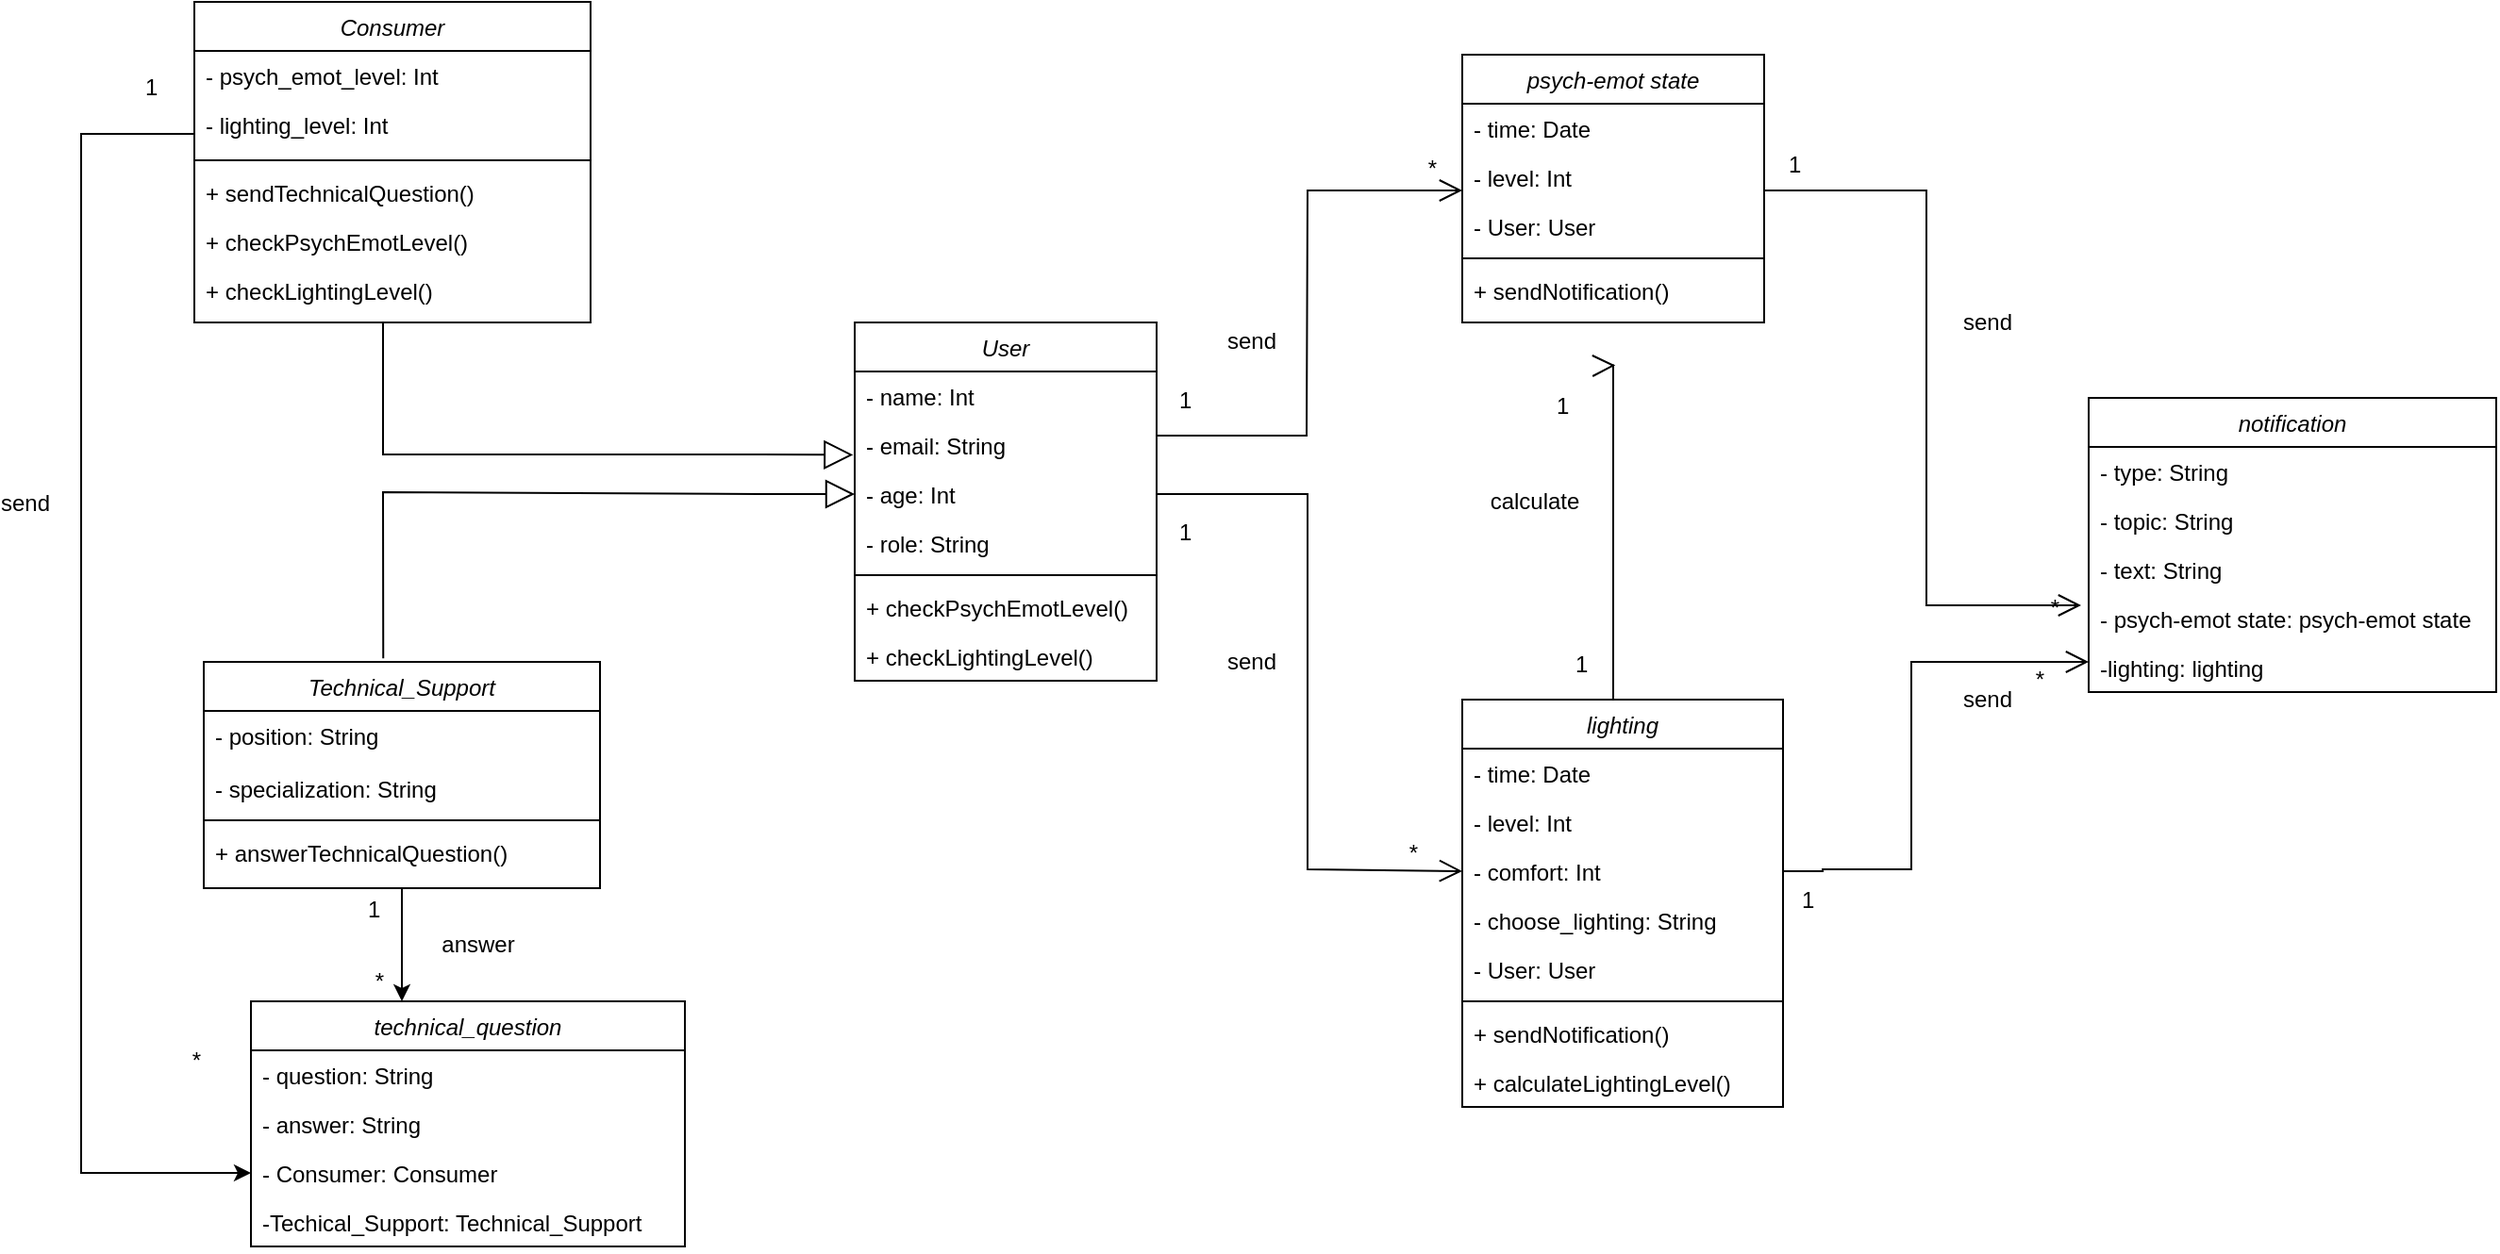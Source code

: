 <mxfile version="22.1.4" type="device" pages="2">
  <diagram id="0uNSTiFyO5Xx_1StXq3_" name="umlprogrammclasses">
    <mxGraphModel dx="1423" dy="599" grid="1" gridSize="10" guides="1" tooltips="1" connect="1" arrows="1" fold="1" page="1" pageScale="1" pageWidth="827" pageHeight="1169" math="0" shadow="0">
      <root>
        <mxCell id="0" />
        <mxCell id="1" parent="0" />
        <mxCell id="LyiPn6veYWKkoinjSZd2-1" value="User" style="swimlane;fontStyle=2;align=center;verticalAlign=top;childLayout=stackLayout;horizontal=1;startSize=26;horizontalStack=0;resizeParent=1;resizeLast=0;collapsible=1;marginBottom=0;rounded=0;shadow=0;strokeWidth=1;" parent="1" vertex="1">
          <mxGeometry x="490" y="270" width="160" height="190" as="geometry">
            <mxRectangle x="230" y="140" width="160" height="26" as="alternateBounds" />
          </mxGeometry>
        </mxCell>
        <mxCell id="LyiPn6veYWKkoinjSZd2-2" value="- name: Int" style="text;align=left;verticalAlign=top;spacingLeft=4;spacingRight=4;overflow=hidden;rotatable=0;points=[[0,0.5],[1,0.5]];portConstraint=eastwest;" parent="LyiPn6veYWKkoinjSZd2-1" vertex="1">
          <mxGeometry y="26" width="160" height="26" as="geometry" />
        </mxCell>
        <mxCell id="LyiPn6veYWKkoinjSZd2-3" value="- email: String" style="text;align=left;verticalAlign=top;spacingLeft=4;spacingRight=4;overflow=hidden;rotatable=0;points=[[0,0.5],[1,0.5]];portConstraint=eastwest;rounded=0;shadow=0;html=0;" parent="LyiPn6veYWKkoinjSZd2-1" vertex="1">
          <mxGeometry y="52" width="160" height="26" as="geometry" />
        </mxCell>
        <mxCell id="LyiPn6veYWKkoinjSZd2-4" value="- age: Int" style="text;align=left;verticalAlign=top;spacingLeft=4;spacingRight=4;overflow=hidden;rotatable=0;points=[[0,0.5],[1,0.5]];portConstraint=eastwest;rounded=0;shadow=0;html=0;" parent="LyiPn6veYWKkoinjSZd2-1" vertex="1">
          <mxGeometry y="78" width="160" height="26" as="geometry" />
        </mxCell>
        <mxCell id="LyiPn6veYWKkoinjSZd2-5" value="- role: String" style="text;align=left;verticalAlign=top;spacingLeft=4;spacingRight=4;overflow=hidden;rotatable=0;points=[[0,0.5],[1,0.5]];portConstraint=eastwest;rounded=0;shadow=0;html=0;" parent="LyiPn6veYWKkoinjSZd2-1" vertex="1">
          <mxGeometry y="104" width="160" height="26" as="geometry" />
        </mxCell>
        <mxCell id="LyiPn6veYWKkoinjSZd2-6" value="" style="line;html=1;strokeWidth=1;align=left;verticalAlign=middle;spacingTop=-1;spacingLeft=3;spacingRight=3;rotatable=0;labelPosition=right;points=[];portConstraint=eastwest;" parent="LyiPn6veYWKkoinjSZd2-1" vertex="1">
          <mxGeometry y="130" width="160" height="8" as="geometry" />
        </mxCell>
        <mxCell id="LyiPn6veYWKkoinjSZd2-7" value="+ checkPsychEmotLevel()" style="text;align=left;verticalAlign=top;spacingLeft=4;spacingRight=4;overflow=hidden;rotatable=0;points=[[0,0.5],[1,0.5]];portConstraint=eastwest;" parent="LyiPn6veYWKkoinjSZd2-1" vertex="1">
          <mxGeometry y="138" width="160" height="26" as="geometry" />
        </mxCell>
        <mxCell id="LyiPn6veYWKkoinjSZd2-8" value="+ checkLightingLevel()" style="text;align=left;verticalAlign=top;spacingLeft=4;spacingRight=4;overflow=hidden;rotatable=0;points=[[0,0.5],[1,0.5]];portConstraint=eastwest;" parent="LyiPn6veYWKkoinjSZd2-1" vertex="1">
          <mxGeometry y="164" width="160" height="26" as="geometry" />
        </mxCell>
        <mxCell id="LyiPn6veYWKkoinjSZd2-9" style="edgeStyle=orthogonalEdgeStyle;rounded=0;orthogonalLoop=1;jettySize=auto;html=1;exitX=0.458;exitY=0.003;exitDx=0;exitDy=0;entryX=0.507;entryY=1.03;entryDx=0;entryDy=0;endSize=10;endArrow=open;endFill=0;entryPerimeter=0;exitPerimeter=0;" parent="1" source="LyiPn6veYWKkoinjSZd2-10" edge="1">
          <mxGeometry relative="1" as="geometry">
            <Array as="points">
              <mxPoint x="892" y="471" />
              <mxPoint x="892" y="293" />
            </Array>
            <mxPoint x="893.12" y="292.78" as="targetPoint" />
          </mxGeometry>
        </mxCell>
        <mxCell id="LyiPn6veYWKkoinjSZd2-10" value="lighting" style="swimlane;fontStyle=2;align=center;verticalAlign=top;childLayout=stackLayout;horizontal=1;startSize=26;horizontalStack=0;resizeParent=1;resizeLast=0;collapsible=1;marginBottom=0;rounded=0;shadow=0;strokeWidth=1;" parent="1" vertex="1">
          <mxGeometry x="812" y="470" width="170" height="216" as="geometry">
            <mxRectangle x="550" y="140" width="160" height="26" as="alternateBounds" />
          </mxGeometry>
        </mxCell>
        <mxCell id="LyiPn6veYWKkoinjSZd2-11" value="- time: Date" style="text;align=left;verticalAlign=top;spacingLeft=4;spacingRight=4;overflow=hidden;rotatable=0;points=[[0,0.5],[1,0.5]];portConstraint=eastwest;" parent="LyiPn6veYWKkoinjSZd2-10" vertex="1">
          <mxGeometry y="26" width="170" height="26" as="geometry" />
        </mxCell>
        <mxCell id="LyiPn6veYWKkoinjSZd2-12" value="- level: Int" style="text;align=left;verticalAlign=top;spacingLeft=4;spacingRight=4;overflow=hidden;rotatable=0;points=[[0,0.5],[1,0.5]];portConstraint=eastwest;rounded=0;shadow=0;html=0;" parent="LyiPn6veYWKkoinjSZd2-10" vertex="1">
          <mxGeometry y="52" width="170" height="26" as="geometry" />
        </mxCell>
        <mxCell id="LyiPn6veYWKkoinjSZd2-13" value="- comfort: Int" style="text;align=left;verticalAlign=top;spacingLeft=4;spacingRight=4;overflow=hidden;rotatable=0;points=[[0,0.5],[1,0.5]];portConstraint=eastwest;rounded=0;shadow=0;html=0;" parent="LyiPn6veYWKkoinjSZd2-10" vertex="1">
          <mxGeometry y="78" width="170" height="26" as="geometry" />
        </mxCell>
        <mxCell id="LyiPn6veYWKkoinjSZd2-14" value="- choose_lighting: String" style="text;align=left;verticalAlign=top;spacingLeft=4;spacingRight=4;overflow=hidden;rotatable=0;points=[[0,0.5],[1,0.5]];portConstraint=eastwest;rounded=0;shadow=0;html=0;" parent="LyiPn6veYWKkoinjSZd2-10" vertex="1">
          <mxGeometry y="104" width="170" height="26" as="geometry" />
        </mxCell>
        <mxCell id="sDTNQ6NQUS_r1RzV8iLV-4" value="- User: User" style="text;align=left;verticalAlign=top;spacingLeft=4;spacingRight=4;overflow=hidden;rotatable=0;points=[[0,0.5],[1,0.5]];portConstraint=eastwest;rounded=0;shadow=0;html=0;" parent="LyiPn6veYWKkoinjSZd2-10" vertex="1">
          <mxGeometry y="130" width="170" height="26" as="geometry" />
        </mxCell>
        <mxCell id="LyiPn6veYWKkoinjSZd2-16" value="" style="line;html=1;strokeWidth=1;align=left;verticalAlign=middle;spacingTop=-1;spacingLeft=3;spacingRight=3;rotatable=0;labelPosition=right;points=[];portConstraint=eastwest;" parent="LyiPn6veYWKkoinjSZd2-10" vertex="1">
          <mxGeometry y="156" width="170" height="8" as="geometry" />
        </mxCell>
        <mxCell id="LyiPn6veYWKkoinjSZd2-17" value="+ sendNotification()" style="text;align=left;verticalAlign=top;spacingLeft=4;spacingRight=4;overflow=hidden;rotatable=0;points=[[0,0.5],[1,0.5]];portConstraint=eastwest;" parent="LyiPn6veYWKkoinjSZd2-10" vertex="1">
          <mxGeometry y="164" width="170" height="26" as="geometry" />
        </mxCell>
        <mxCell id="LyiPn6veYWKkoinjSZd2-18" value="+ calculateLightingLevel()" style="text;align=left;verticalAlign=top;spacingLeft=4;spacingRight=4;overflow=hidden;rotatable=0;points=[[0,0.5],[1,0.5]];portConstraint=eastwest;" parent="LyiPn6veYWKkoinjSZd2-10" vertex="1">
          <mxGeometry y="190" width="170" height="26" as="geometry" />
        </mxCell>
        <mxCell id="LyiPn6veYWKkoinjSZd2-19" value="Consumer" style="swimlane;fontStyle=2;align=center;verticalAlign=top;childLayout=stackLayout;horizontal=1;startSize=26;horizontalStack=0;resizeParent=1;resizeLast=0;collapsible=1;marginBottom=0;rounded=0;shadow=0;strokeWidth=1;" parent="1" vertex="1">
          <mxGeometry x="140" y="100" width="210" height="170" as="geometry">
            <mxRectangle x="230" y="140" width="160" height="26" as="alternateBounds" />
          </mxGeometry>
        </mxCell>
        <mxCell id="LyiPn6veYWKkoinjSZd2-20" value="- psych_emot_level: Int" style="text;align=left;verticalAlign=top;spacingLeft=4;spacingRight=4;overflow=hidden;rotatable=0;points=[[0,0.5],[1,0.5]];portConstraint=eastwest;" parent="LyiPn6veYWKkoinjSZd2-19" vertex="1">
          <mxGeometry y="26" width="210" height="26" as="geometry" />
        </mxCell>
        <mxCell id="LyiPn6veYWKkoinjSZd2-21" value="- lighting_level: Int" style="text;align=left;verticalAlign=top;spacingLeft=4;spacingRight=4;overflow=hidden;rotatable=0;points=[[0,0.5],[1,0.5]];portConstraint=eastwest;rounded=0;shadow=0;html=0;" parent="LyiPn6veYWKkoinjSZd2-19" vertex="1">
          <mxGeometry y="52" width="210" height="28" as="geometry" />
        </mxCell>
        <mxCell id="LyiPn6veYWKkoinjSZd2-22" value="" style="line;html=1;strokeWidth=1;align=left;verticalAlign=middle;spacingTop=-1;spacingLeft=3;spacingRight=3;rotatable=0;labelPosition=right;points=[];portConstraint=eastwest;" parent="LyiPn6veYWKkoinjSZd2-19" vertex="1">
          <mxGeometry y="80" width="210" height="8" as="geometry" />
        </mxCell>
        <mxCell id="LyiPn6veYWKkoinjSZd2-23" value="+ sendTechnicalQuestion()" style="text;align=left;verticalAlign=top;spacingLeft=4;spacingRight=4;overflow=hidden;rotatable=0;points=[[0,0.5],[1,0.5]];portConstraint=eastwest;" parent="LyiPn6veYWKkoinjSZd2-19" vertex="1">
          <mxGeometry y="88" width="210" height="26" as="geometry" />
        </mxCell>
        <mxCell id="LyiPn6veYWKkoinjSZd2-24" value="+ checkPsychEmotLevel()" style="text;align=left;verticalAlign=top;spacingLeft=4;spacingRight=4;overflow=hidden;rotatable=0;points=[[0,0.5],[1,0.5]];portConstraint=eastwest;" parent="LyiPn6veYWKkoinjSZd2-19" vertex="1">
          <mxGeometry y="114" width="210" height="26" as="geometry" />
        </mxCell>
        <mxCell id="LyiPn6veYWKkoinjSZd2-25" value="+ checkLightingLevel()" style="text;align=left;verticalAlign=top;spacingLeft=4;spacingRight=4;overflow=hidden;rotatable=0;points=[[0,0.5],[1,0.5]];portConstraint=eastwest;" parent="LyiPn6veYWKkoinjSZd2-19" vertex="1">
          <mxGeometry y="140" width="210" height="26" as="geometry" />
        </mxCell>
        <mxCell id="LyiPn6veYWKkoinjSZd2-26" value="" style="endArrow=block;html=1;rounded=0;endFill=0;endSize=13;entryX=-0.005;entryY=0.701;entryDx=0;entryDy=0;entryPerimeter=0;" parent="1" target="LyiPn6veYWKkoinjSZd2-3" edge="1">
          <mxGeometry width="50" height="50" relative="1" as="geometry">
            <mxPoint x="240" y="270" as="sourcePoint" />
            <mxPoint x="560" y="275" as="targetPoint" />
            <Array as="points">
              <mxPoint x="240" y="340" />
              <mxPoint x="340" y="340" />
              <mxPoint x="440" y="340" />
            </Array>
          </mxGeometry>
        </mxCell>
        <mxCell id="LyiPn6veYWKkoinjSZd2-27" value="Technical_Support" style="swimlane;fontStyle=2;align=center;verticalAlign=top;childLayout=stackLayout;horizontal=1;startSize=26;horizontalStack=0;resizeParent=1;resizeLast=0;collapsible=1;marginBottom=0;rounded=0;shadow=0;strokeWidth=1;" parent="1" vertex="1">
          <mxGeometry x="145" y="450" width="210" height="120" as="geometry">
            <mxRectangle x="230" y="140" width="160" height="26" as="alternateBounds" />
          </mxGeometry>
        </mxCell>
        <mxCell id="LyiPn6veYWKkoinjSZd2-29" value="- position: String" style="text;align=left;verticalAlign=top;spacingLeft=4;spacingRight=4;overflow=hidden;rotatable=0;points=[[0,0.5],[1,0.5]];portConstraint=eastwest;rounded=0;shadow=0;html=0;" parent="LyiPn6veYWKkoinjSZd2-27" vertex="1">
          <mxGeometry y="26" width="210" height="28" as="geometry" />
        </mxCell>
        <mxCell id="LyiPn6veYWKkoinjSZd2-28" value="- specialization: String" style="text;align=left;verticalAlign=top;spacingLeft=4;spacingRight=4;overflow=hidden;rotatable=0;points=[[0,0.5],[1,0.5]];portConstraint=eastwest;" parent="LyiPn6veYWKkoinjSZd2-27" vertex="1">
          <mxGeometry y="54" width="210" height="26" as="geometry" />
        </mxCell>
        <mxCell id="LyiPn6veYWKkoinjSZd2-30" value="" style="line;html=1;strokeWidth=1;align=left;verticalAlign=middle;spacingTop=-1;spacingLeft=3;spacingRight=3;rotatable=0;labelPosition=right;points=[];portConstraint=eastwest;" parent="LyiPn6veYWKkoinjSZd2-27" vertex="1">
          <mxGeometry y="80" width="210" height="8" as="geometry" />
        </mxCell>
        <mxCell id="LyiPn6veYWKkoinjSZd2-31" value="+ answerTechnicalQuestion()" style="text;align=left;verticalAlign=top;spacingLeft=4;spacingRight=4;overflow=hidden;rotatable=0;points=[[0,0.5],[1,0.5]];portConstraint=eastwest;" parent="LyiPn6veYWKkoinjSZd2-27" vertex="1">
          <mxGeometry y="88" width="210" height="26" as="geometry" />
        </mxCell>
        <mxCell id="LyiPn6veYWKkoinjSZd2-32" value="technical_question" style="swimlane;fontStyle=2;align=center;verticalAlign=top;childLayout=stackLayout;horizontal=1;startSize=26;horizontalStack=0;resizeParent=1;resizeLast=0;collapsible=1;marginBottom=0;rounded=0;shadow=0;strokeWidth=1;" parent="1" vertex="1">
          <mxGeometry x="170" y="630" width="230" height="130" as="geometry">
            <mxRectangle x="550" y="140" width="160" height="26" as="alternateBounds" />
          </mxGeometry>
        </mxCell>
        <mxCell id="LyiPn6veYWKkoinjSZd2-33" value="- question: String" style="text;align=left;verticalAlign=top;spacingLeft=4;spacingRight=4;overflow=hidden;rotatable=0;points=[[0,0.5],[1,0.5]];portConstraint=eastwest;" parent="LyiPn6veYWKkoinjSZd2-32" vertex="1">
          <mxGeometry y="26" width="230" height="26" as="geometry" />
        </mxCell>
        <mxCell id="LyiPn6veYWKkoinjSZd2-34" value="- answer: String" style="text;align=left;verticalAlign=top;spacingLeft=4;spacingRight=4;overflow=hidden;rotatable=0;points=[[0,0.5],[1,0.5]];portConstraint=eastwest;rounded=0;shadow=0;html=0;" parent="LyiPn6veYWKkoinjSZd2-32" vertex="1">
          <mxGeometry y="52" width="230" height="26" as="geometry" />
        </mxCell>
        <mxCell id="sDTNQ6NQUS_r1RzV8iLV-9" value="- Consumer: Consumer" style="text;align=left;verticalAlign=top;spacingLeft=4;spacingRight=4;overflow=hidden;rotatable=0;points=[[0,0.5],[1,0.5]];portConstraint=eastwest;rounded=0;shadow=0;html=0;" parent="LyiPn6veYWKkoinjSZd2-32" vertex="1">
          <mxGeometry y="78" width="230" height="26" as="geometry" />
        </mxCell>
        <mxCell id="sDTNQ6NQUS_r1RzV8iLV-10" value="-Techical_Support: Technical_Support" style="text;align=left;verticalAlign=top;spacingLeft=4;spacingRight=4;overflow=hidden;rotatable=0;points=[[0,0.5],[1,0.5]];portConstraint=eastwest;rounded=0;shadow=0;html=0;" parent="LyiPn6veYWKkoinjSZd2-32" vertex="1">
          <mxGeometry y="104" width="230" height="26" as="geometry" />
        </mxCell>
        <mxCell id="LyiPn6veYWKkoinjSZd2-36" style="edgeStyle=orthogonalEdgeStyle;rounded=0;orthogonalLoop=1;jettySize=auto;html=1;exitX=0;exitY=0.5;exitDx=0;exitDy=0;entryX=0;entryY=0.5;entryDx=0;entryDy=0;" parent="1" source="LyiPn6veYWKkoinjSZd2-21" target="sDTNQ6NQUS_r1RzV8iLV-9" edge="1">
          <mxGeometry relative="1" as="geometry">
            <mxPoint x="750" y="770" as="targetPoint" />
            <Array as="points">
              <mxPoint x="140" y="170" />
              <mxPoint x="80" y="170" />
              <mxPoint x="80" y="721" />
            </Array>
          </mxGeometry>
        </mxCell>
        <mxCell id="LyiPn6veYWKkoinjSZd2-37" style="edgeStyle=orthogonalEdgeStyle;rounded=0;orthogonalLoop=1;jettySize=auto;html=1;exitX=0.5;exitY=1;exitDx=0;exitDy=0;" parent="1" source="LyiPn6veYWKkoinjSZd2-27" edge="1">
          <mxGeometry relative="1" as="geometry">
            <Array as="points">
              <mxPoint x="250" y="620" />
              <mxPoint x="250" y="620" />
            </Array>
            <mxPoint x="250" y="630" as="targetPoint" />
          </mxGeometry>
        </mxCell>
        <mxCell id="LyiPn6veYWKkoinjSZd2-38" value="answer" style="text;html=1;resizable=0;points=[];;align=center;verticalAlign=middle;labelBackgroundColor=none;rounded=0;shadow=0;strokeWidth=1;fontSize=12;" parent="1" vertex="1" connectable="0">
          <mxGeometry x="290" y="600" as="geometry" />
        </mxCell>
        <mxCell id="LyiPn6veYWKkoinjSZd2-39" value="send" style="text;html=1;resizable=0;points=[];;align=center;verticalAlign=middle;labelBackgroundColor=none;rounded=0;shadow=0;strokeWidth=1;fontSize=12;" parent="1" vertex="1" connectable="0">
          <mxGeometry x="50" y="366" as="geometry" />
        </mxCell>
        <mxCell id="LyiPn6veYWKkoinjSZd2-40" value="1" style="resizable=0;align=left;verticalAlign=bottom;labelBackgroundColor=none;fontSize=12;" parent="1" connectable="0" vertex="1">
          <mxGeometry x="80" y="185" as="geometry">
            <mxPoint x="32" y="-31" as="offset" />
          </mxGeometry>
        </mxCell>
        <mxCell id="LyiPn6veYWKkoinjSZd2-41" value="" style="resizable=0;align=right;verticalAlign=bottom;labelBackgroundColor=none;fontSize=12;" parent="1" connectable="0" vertex="1">
          <mxGeometry x="829" y="540" as="geometry">
            <mxPoint x="21" y="353" as="offset" />
          </mxGeometry>
        </mxCell>
        <mxCell id="LyiPn6veYWKkoinjSZd2-43" value="1" style="resizable=0;align=left;verticalAlign=bottom;labelBackgroundColor=none;fontSize=12;" parent="1" connectable="0" vertex="1">
          <mxGeometry x="230" y="590" as="geometry" />
        </mxCell>
        <mxCell id="LyiPn6veYWKkoinjSZd2-44" value="" style="endArrow=block;html=1;rounded=0;endFill=0;endSize=13;entryX=0;entryY=0.5;entryDx=0;entryDy=0;exitX=0.453;exitY=-0.016;exitDx=0;exitDy=0;exitPerimeter=0;" parent="1" source="LyiPn6veYWKkoinjSZd2-27" target="LyiPn6veYWKkoinjSZd2-4" edge="1">
          <mxGeometry width="50" height="50" relative="1" as="geometry">
            <mxPoint x="355" y="520" as="sourcePoint" />
            <mxPoint x="465" y="360" as="targetPoint" />
            <Array as="points">
              <mxPoint x="240" y="360" />
              <mxPoint x="440" y="361" />
            </Array>
          </mxGeometry>
        </mxCell>
        <mxCell id="LyiPn6veYWKkoinjSZd2-52" value="" style="endArrow=open;html=1;rounded=0;exitX=1;exitY=0.5;exitDx=0;exitDy=0;entryX=0;entryY=0.5;entryDx=0;entryDy=0;endFill=0;endSize=10;" parent="1" source="LyiPn6veYWKkoinjSZd2-4" target="LyiPn6veYWKkoinjSZd2-13" edge="1">
          <mxGeometry width="50" height="50" relative="1" as="geometry">
            <mxPoint x="660" y="420" as="sourcePoint" />
            <mxPoint x="730" y="520" as="targetPoint" />
            <Array as="points">
              <mxPoint x="730" y="361" />
              <mxPoint x="730" y="560" />
            </Array>
          </mxGeometry>
        </mxCell>
        <mxCell id="LyiPn6veYWKkoinjSZd2-53" value="send" style="text;html=1;resizable=0;points=[];;align=center;verticalAlign=middle;labelBackgroundColor=none;rounded=0;shadow=0;strokeWidth=1;fontSize=12;" parent="1" vertex="1" connectable="0">
          <mxGeometry x="700" y="450" as="geometry" />
        </mxCell>
        <mxCell id="LyiPn6veYWKkoinjSZd2-54" value="1" style="resizable=0;align=left;verticalAlign=bottom;labelBackgroundColor=none;fontSize=12;" parent="1" connectable="0" vertex="1">
          <mxGeometry x="660" y="390" as="geometry" />
        </mxCell>
        <mxCell id="LyiPn6veYWKkoinjSZd2-55" value="*" style="resizable=0;align=right;verticalAlign=bottom;labelBackgroundColor=none;fontSize=12;" parent="1" connectable="0" vertex="1">
          <mxGeometry x="260" y="690" as="geometry">
            <mxPoint x="-18" y="-62" as="offset" />
          </mxGeometry>
        </mxCell>
        <mxCell id="LyiPn6veYWKkoinjSZd2-58" value="*" style="resizable=0;align=right;verticalAlign=bottom;labelBackgroundColor=none;fontSize=12;" parent="1" connectable="0" vertex="1">
          <mxGeometry x="145" y="670" as="geometry" />
        </mxCell>
        <mxCell id="LyiPn6veYWKkoinjSZd2-59" value="*" style="resizable=0;align=right;verticalAlign=bottom;labelBackgroundColor=none;fontSize=12;" parent="1" connectable="0" vertex="1">
          <mxGeometry x="790" y="560" as="geometry" />
        </mxCell>
        <mxCell id="LyiPn6veYWKkoinjSZd2-62" value="psych-emot state" style="swimlane;fontStyle=2;align=center;verticalAlign=top;childLayout=stackLayout;horizontal=1;startSize=26;horizontalStack=0;resizeParent=1;resizeLast=0;collapsible=1;marginBottom=0;rounded=0;shadow=0;strokeWidth=1;" parent="1" vertex="1">
          <mxGeometry x="812" y="128" width="160" height="142" as="geometry">
            <mxRectangle x="550" y="140" width="160" height="26" as="alternateBounds" />
          </mxGeometry>
        </mxCell>
        <mxCell id="LyiPn6veYWKkoinjSZd2-63" value="- time: Date" style="text;align=left;verticalAlign=top;spacingLeft=4;spacingRight=4;overflow=hidden;rotatable=0;points=[[0,0.5],[1,0.5]];portConstraint=eastwest;" parent="LyiPn6veYWKkoinjSZd2-62" vertex="1">
          <mxGeometry y="26" width="160" height="26" as="geometry" />
        </mxCell>
        <mxCell id="LyiPn6veYWKkoinjSZd2-64" value="- level: Int" style="text;align=left;verticalAlign=top;spacingLeft=4;spacingRight=4;overflow=hidden;rotatable=0;points=[[0,0.5],[1,0.5]];portConstraint=eastwest;rounded=0;shadow=0;html=0;" parent="LyiPn6veYWKkoinjSZd2-62" vertex="1">
          <mxGeometry y="52" width="160" height="26" as="geometry" />
        </mxCell>
        <mxCell id="sDTNQ6NQUS_r1RzV8iLV-3" value="- User: User" style="text;align=left;verticalAlign=top;spacingLeft=4;spacingRight=4;overflow=hidden;rotatable=0;points=[[0,0.5],[1,0.5]];portConstraint=eastwest;rounded=0;shadow=0;html=0;" parent="LyiPn6veYWKkoinjSZd2-62" vertex="1">
          <mxGeometry y="78" width="160" height="26" as="geometry" />
        </mxCell>
        <mxCell id="LyiPn6veYWKkoinjSZd2-66" value="" style="line;html=1;strokeWidth=1;align=left;verticalAlign=middle;spacingTop=-1;spacingLeft=3;spacingRight=3;rotatable=0;labelPosition=right;points=[];portConstraint=eastwest;" parent="LyiPn6veYWKkoinjSZd2-62" vertex="1">
          <mxGeometry y="104" width="160" height="8" as="geometry" />
        </mxCell>
        <mxCell id="LyiPn6veYWKkoinjSZd2-67" value="+ sendNotification()" style="text;align=left;verticalAlign=top;spacingLeft=4;spacingRight=4;overflow=hidden;rotatable=0;points=[[0,0.5],[1,0.5]];portConstraint=eastwest;" parent="LyiPn6veYWKkoinjSZd2-62" vertex="1">
          <mxGeometry y="112" width="160" height="26" as="geometry" />
        </mxCell>
        <mxCell id="LyiPn6veYWKkoinjSZd2-68" value="" style="resizable=0;align=right;verticalAlign=bottom;labelBackgroundColor=none;fontSize=12;" parent="1" connectable="0" vertex="1">
          <mxGeometry x="829" y="290" as="geometry">
            <mxPoint x="21" y="353" as="offset" />
          </mxGeometry>
        </mxCell>
        <mxCell id="LyiPn6veYWKkoinjSZd2-69" value="*" style="resizable=0;align=right;verticalAlign=bottom;labelBackgroundColor=none;fontSize=12;" parent="1" connectable="0" vertex="1">
          <mxGeometry x="800" y="197" as="geometry" />
        </mxCell>
        <mxCell id="LyiPn6veYWKkoinjSZd2-70" value="" style="endArrow=open;html=1;rounded=0;exitX=1;exitY=0.5;exitDx=0;exitDy=0;entryX=0;entryY=0.769;entryDx=0;entryDy=0;endFill=0;endSize=10;entryPerimeter=0;" parent="1" target="LyiPn6veYWKkoinjSZd2-64" edge="1">
          <mxGeometry width="50" height="50" relative="1" as="geometry">
            <mxPoint x="649.5" y="330" as="sourcePoint" />
            <mxPoint x="816.5" y="490" as="targetPoint" />
            <Array as="points">
              <mxPoint x="729.5" y="330" />
              <mxPoint x="730" y="200" />
            </Array>
          </mxGeometry>
        </mxCell>
        <mxCell id="LyiPn6veYWKkoinjSZd2-71" value="1" style="resizable=0;align=left;verticalAlign=bottom;labelBackgroundColor=none;fontSize=12;" parent="1" connectable="0" vertex="1">
          <mxGeometry x="660" y="320" as="geometry" />
        </mxCell>
        <mxCell id="LyiPn6veYWKkoinjSZd2-72" value="send" style="text;html=1;resizable=0;points=[];;align=center;verticalAlign=middle;labelBackgroundColor=none;rounded=0;shadow=0;strokeWidth=1;fontSize=12;" parent="1" vertex="1" connectable="0">
          <mxGeometry x="700" y="280" as="geometry" />
        </mxCell>
        <mxCell id="LyiPn6veYWKkoinjSZd2-73" value="notification" style="swimlane;fontStyle=2;align=center;verticalAlign=top;childLayout=stackLayout;horizontal=1;startSize=26;horizontalStack=0;resizeParent=1;resizeLast=0;collapsible=1;marginBottom=0;rounded=0;shadow=0;strokeWidth=1;" parent="1" vertex="1">
          <mxGeometry x="1144" y="310" width="216" height="156" as="geometry">
            <mxRectangle x="550" y="140" width="160" height="26" as="alternateBounds" />
          </mxGeometry>
        </mxCell>
        <mxCell id="LyiPn6veYWKkoinjSZd2-74" value="- type: String" style="text;align=left;verticalAlign=top;spacingLeft=4;spacingRight=4;overflow=hidden;rotatable=0;points=[[0,0.5],[1,0.5]];portConstraint=eastwest;" parent="LyiPn6veYWKkoinjSZd2-73" vertex="1">
          <mxGeometry y="26" width="216" height="26" as="geometry" />
        </mxCell>
        <mxCell id="LyiPn6veYWKkoinjSZd2-75" value="- topic: String" style="text;align=left;verticalAlign=top;spacingLeft=4;spacingRight=4;overflow=hidden;rotatable=0;points=[[0,0.5],[1,0.5]];portConstraint=eastwest;rounded=0;shadow=0;html=0;" parent="LyiPn6veYWKkoinjSZd2-73" vertex="1">
          <mxGeometry y="52" width="216" height="26" as="geometry" />
        </mxCell>
        <mxCell id="LyiPn6veYWKkoinjSZd2-76" value="- text: String" style="text;align=left;verticalAlign=top;spacingLeft=4;spacingRight=4;overflow=hidden;rotatable=0;points=[[0,0.5],[1,0.5]];portConstraint=eastwest;rounded=0;shadow=0;html=0;" parent="LyiPn6veYWKkoinjSZd2-73" vertex="1">
          <mxGeometry y="78" width="216" height="26" as="geometry" />
        </mxCell>
        <mxCell id="sDTNQ6NQUS_r1RzV8iLV-5" value="- psych-emot state: psych-emot state" style="text;align=left;verticalAlign=top;spacingLeft=4;spacingRight=4;overflow=hidden;rotatable=0;points=[[0,0.5],[1,0.5]];portConstraint=eastwest;rounded=0;shadow=0;html=0;" parent="LyiPn6veYWKkoinjSZd2-73" vertex="1">
          <mxGeometry y="104" width="216" height="26" as="geometry" />
        </mxCell>
        <mxCell id="sDTNQ6NQUS_r1RzV8iLV-6" value="-lighting: lighting" style="text;align=left;verticalAlign=top;spacingLeft=4;spacingRight=4;overflow=hidden;rotatable=0;points=[[0,0.5],[1,0.5]];portConstraint=eastwest;rounded=0;shadow=0;html=0;" parent="LyiPn6veYWKkoinjSZd2-73" vertex="1">
          <mxGeometry y="130" width="216" height="26" as="geometry" />
        </mxCell>
        <mxCell id="LyiPn6veYWKkoinjSZd2-77" value="" style="resizable=0;align=right;verticalAlign=bottom;labelBackgroundColor=none;fontSize=12;" parent="1" connectable="0" vertex="1">
          <mxGeometry x="1156" y="420" as="geometry">
            <mxPoint x="21" y="353" as="offset" />
          </mxGeometry>
        </mxCell>
        <mxCell id="LyiPn6veYWKkoinjSZd2-78" style="edgeStyle=orthogonalEdgeStyle;rounded=0;orthogonalLoop=1;jettySize=auto;html=1;exitX=1;exitY=0.5;exitDx=0;exitDy=0;endArrow=open;endFill=0;endSize=10;" parent="1" source="LyiPn6veYWKkoinjSZd2-64" edge="1">
          <mxGeometry relative="1" as="geometry">
            <Array as="points">
              <mxPoint x="972" y="200" />
              <mxPoint x="1058" y="200" />
              <mxPoint x="1058" y="420" />
            </Array>
            <mxPoint x="1140" y="420" as="targetPoint" />
          </mxGeometry>
        </mxCell>
        <mxCell id="LyiPn6veYWKkoinjSZd2-79" style="edgeStyle=orthogonalEdgeStyle;rounded=0;orthogonalLoop=1;jettySize=auto;html=1;exitX=1;exitY=0.5;exitDx=0;exitDy=0;strokeWidth=1;endSize=10;endArrow=open;endFill=0;" parent="1" source="LyiPn6veYWKkoinjSZd2-13" target="sDTNQ6NQUS_r1RzV8iLV-6" edge="1">
          <mxGeometry relative="1" as="geometry">
            <Array as="points">
              <mxPoint x="1003" y="561" />
              <mxPoint x="1003" y="560" />
              <mxPoint x="1050" y="560" />
              <mxPoint x="1050" y="450" />
            </Array>
            <mxPoint x="1003.44" y="535" as="sourcePoint" />
            <mxPoint x="1176.56" y="409.866" as="targetPoint" />
          </mxGeometry>
        </mxCell>
        <mxCell id="LyiPn6veYWKkoinjSZd2-80" value="send" style="text;html=1;resizable=0;points=[];;align=center;verticalAlign=middle;labelBackgroundColor=none;rounded=0;shadow=0;strokeWidth=1;fontSize=12;" parent="1" vertex="1" connectable="0">
          <mxGeometry x="1090" y="270" as="geometry" />
        </mxCell>
        <mxCell id="LyiPn6veYWKkoinjSZd2-81" value="send" style="text;html=1;resizable=0;points=[];;align=center;verticalAlign=middle;labelBackgroundColor=none;rounded=0;shadow=0;strokeWidth=1;fontSize=12;" parent="1" vertex="1" connectable="0">
          <mxGeometry x="1090" y="470" as="geometry" />
        </mxCell>
        <mxCell id="LyiPn6veYWKkoinjSZd2-82" value="*" style="resizable=0;align=right;verticalAlign=bottom;labelBackgroundColor=none;fontSize=12;" parent="1" connectable="0" vertex="1">
          <mxGeometry x="1130" y="430" as="geometry" />
        </mxCell>
        <mxCell id="LyiPn6veYWKkoinjSZd2-83" value="*" style="resizable=0;align=right;verticalAlign=bottom;labelBackgroundColor=none;fontSize=12;" parent="1" connectable="0" vertex="1">
          <mxGeometry x="1120" y="410" as="geometry">
            <mxPoint x="2" y="58" as="offset" />
          </mxGeometry>
        </mxCell>
        <mxCell id="LyiPn6veYWKkoinjSZd2-84" value="1" style="resizable=0;align=left;verticalAlign=bottom;labelBackgroundColor=none;fontSize=12;" parent="1" connectable="0" vertex="1">
          <mxGeometry x="982" y="250" as="geometry">
            <mxPoint x="1" y="-55" as="offset" />
          </mxGeometry>
        </mxCell>
        <mxCell id="LyiPn6veYWKkoinjSZd2-85" value="1" style="resizable=0;align=left;verticalAlign=bottom;labelBackgroundColor=none;fontSize=12;" parent="1" connectable="0" vertex="1">
          <mxGeometry x="990" y="585" as="geometry" />
        </mxCell>
        <mxCell id="LyiPn6veYWKkoinjSZd2-86" value="1" style="resizable=0;align=left;verticalAlign=bottom;labelBackgroundColor=none;fontSize=12;" parent="1" connectable="0" vertex="1">
          <mxGeometry x="870" y="460" as="geometry" />
        </mxCell>
        <mxCell id="LyiPn6veYWKkoinjSZd2-87" value="1" style="resizable=0;align=left;verticalAlign=bottom;labelBackgroundColor=none;fontSize=12;" parent="1" connectable="0" vertex="1">
          <mxGeometry x="860" y="323" as="geometry" />
        </mxCell>
        <mxCell id="LyiPn6veYWKkoinjSZd2-88" value="calculate" style="text;html=1;resizable=0;points=[];;align=center;verticalAlign=middle;labelBackgroundColor=none;rounded=0;shadow=0;strokeWidth=1;fontSize=12;" parent="1" vertex="1" connectable="0">
          <mxGeometry x="850" y="365" as="geometry" />
        </mxCell>
      </root>
    </mxGraphModel>
  </diagram>
  <diagram id="gE7cOhW9pCKrOsJMOUvD" name="Страница — 2">
    <mxGraphModel dx="1726" dy="599" grid="1" gridSize="10" guides="1" tooltips="1" connect="1" arrows="1" fold="1" page="1" pageScale="1" pageWidth="827" pageHeight="1169" math="0" shadow="0">
      <root>
        <mxCell id="0" />
        <mxCell id="1" parent="0" />
        <mxCell id="D6V-iZ1zgxCqqQ2c0elW-1" value="User" style="swimlane;fontStyle=0;childLayout=stackLayout;horizontal=1;startSize=26;fillColor=none;horizontalStack=0;resizeParent=1;resizeParentMax=0;resizeLast=0;collapsible=1;marginBottom=0;" vertex="1" parent="1">
          <mxGeometry x="426" y="350" width="140" height="130" as="geometry">
            <mxRectangle x="280" y="-970" width="70" height="30" as="alternateBounds" />
          </mxGeometry>
        </mxCell>
        <mxCell id="D6V-iZ1zgxCqqQ2c0elW-2" value="name" style="text;strokeColor=none;fillColor=none;align=left;verticalAlign=top;spacingLeft=4;spacingRight=4;overflow=hidden;rotatable=0;points=[[0,0.5],[1,0.5]];portConstraint=eastwest;" vertex="1" parent="D6V-iZ1zgxCqqQ2c0elW-1">
          <mxGeometry y="26" width="140" height="26" as="geometry" />
        </mxCell>
        <mxCell id="D6V-iZ1zgxCqqQ2c0elW-3" value="age" style="text;strokeColor=none;fillColor=none;align=left;verticalAlign=top;spacingLeft=4;spacingRight=4;overflow=hidden;rotatable=0;points=[[0,0.5],[1,0.5]];portConstraint=eastwest;" vertex="1" parent="D6V-iZ1zgxCqqQ2c0elW-1">
          <mxGeometry y="52" width="140" height="26" as="geometry" />
        </mxCell>
        <mxCell id="D6V-iZ1zgxCqqQ2c0elW-4" value="email" style="text;strokeColor=none;fillColor=none;align=left;verticalAlign=top;spacingLeft=4;spacingRight=4;overflow=hidden;rotatable=0;points=[[0,0.5],[1,0.5]];portConstraint=eastwest;" vertex="1" parent="D6V-iZ1zgxCqqQ2c0elW-1">
          <mxGeometry y="78" width="140" height="26" as="geometry" />
        </mxCell>
        <mxCell id="D6V-iZ1zgxCqqQ2c0elW-5" value="role" style="text;strokeColor=none;fillColor=none;align=left;verticalAlign=top;spacingLeft=4;spacingRight=4;overflow=hidden;rotatable=0;points=[[0,0.5],[1,0.5]];portConstraint=eastwest;" vertex="1" parent="D6V-iZ1zgxCqqQ2c0elW-1">
          <mxGeometry y="104" width="140" height="26" as="geometry" />
        </mxCell>
        <mxCell id="D6V-iZ1zgxCqqQ2c0elW-6" value="psych-emot state" style="swimlane;fontStyle=0;childLayout=stackLayout;horizontal=1;startSize=26;fillColor=none;horizontalStack=0;resizeParent=1;resizeParentMax=0;resizeLast=0;collapsible=1;marginBottom=0;" vertex="1" parent="1">
          <mxGeometry x="720" y="260" width="140" height="78" as="geometry">
            <mxRectangle x="520" y="-940" width="100" height="30" as="alternateBounds" />
          </mxGeometry>
        </mxCell>
        <mxCell id="D6V-iZ1zgxCqqQ2c0elW-7" value="time" style="text;strokeColor=none;fillColor=none;align=left;verticalAlign=top;spacingLeft=4;spacingRight=4;overflow=hidden;rotatable=0;points=[[0,0.5],[1,0.5]];portConstraint=eastwest;" vertex="1" parent="D6V-iZ1zgxCqqQ2c0elW-6">
          <mxGeometry y="26" width="140" height="26" as="geometry" />
        </mxCell>
        <mxCell id="D6V-iZ1zgxCqqQ2c0elW-8" value="level" style="text;strokeColor=none;fillColor=none;align=left;verticalAlign=top;spacingLeft=4;spacingRight=4;overflow=hidden;rotatable=0;points=[[0,0.5],[1,0.5]];portConstraint=eastwest;" vertex="1" parent="D6V-iZ1zgxCqqQ2c0elW-6">
          <mxGeometry y="52" width="140" height="26" as="geometry" />
        </mxCell>
        <mxCell id="D6V-iZ1zgxCqqQ2c0elW-9" value="Consumer" style="swimlane;fontStyle=0;childLayout=stackLayout;horizontal=1;startSize=26;fillColor=none;horizontalStack=0;resizeParent=1;resizeParentMax=0;resizeLast=0;collapsible=1;marginBottom=0;" vertex="1" parent="1">
          <mxGeometry x="246" y="260" width="160" height="78" as="geometry" />
        </mxCell>
        <mxCell id="D6V-iZ1zgxCqqQ2c0elW-10" value="psych-emot level" style="text;strokeColor=none;fillColor=none;align=left;verticalAlign=top;spacingLeft=4;spacingRight=4;overflow=hidden;rotatable=0;points=[[0,0.5],[1,0.5]];portConstraint=eastwest;" vertex="1" parent="D6V-iZ1zgxCqqQ2c0elW-9">
          <mxGeometry y="26" width="160" height="26" as="geometry" />
        </mxCell>
        <mxCell id="D6V-iZ1zgxCqqQ2c0elW-11" value="lighting level" style="text;strokeColor=none;fillColor=none;align=left;verticalAlign=top;spacingLeft=4;spacingRight=4;overflow=hidden;rotatable=0;points=[[0,0.5],[1,0.5]];portConstraint=eastwest;" vertex="1" parent="D6V-iZ1zgxCqqQ2c0elW-9">
          <mxGeometry y="52" width="160" height="26" as="geometry" />
        </mxCell>
        <mxCell id="D6V-iZ1zgxCqqQ2c0elW-12" value="" style="endArrow=none;html=1;startSize=12;startArrow=block;startFill=0;exitX=0.003;exitY=0.115;exitDx=0;exitDy=0;exitPerimeter=0;edgeStyle=orthogonalEdgeStyle;entryX=0.658;entryY=1.015;entryDx=0;entryDy=0;entryPerimeter=0;" edge="1" parent="1">
          <mxGeometry relative="1" as="geometry">
            <mxPoint x="426.0" y="395.7" as="sourcePoint" />
            <mxPoint x="350.86" y="338" as="targetPoint" />
            <Array as="points">
              <mxPoint x="349.58" y="395.61" />
              <mxPoint x="349.58" y="339.61" />
              <mxPoint x="350.58" y="339.61" />
            </Array>
          </mxGeometry>
        </mxCell>
        <mxCell id="D6V-iZ1zgxCqqQ2c0elW-13" value="" style="endArrow=none;html=1;startSize=12;startArrow=open;startFill=0;entryX=1;entryY=0.5;entryDx=0;entryDy=0;exitX=0;exitY=0.5;exitDx=0;exitDy=0;" edge="1" parent="1" source="D6V-iZ1zgxCqqQ2c0elW-7" target="D6V-iZ1zgxCqqQ2c0elW-2">
          <mxGeometry relative="1" as="geometry">
            <mxPoint x="690.42" y="360" as="sourcePoint" />
            <mxPoint x="650" y="389.0" as="targetPoint" />
          </mxGeometry>
        </mxCell>
        <mxCell id="D6V-iZ1zgxCqqQ2c0elW-14" value="*" style="edgeLabel;resizable=0;html=1;align=left;verticalAlign=bottom;" connectable="0" vertex="1" parent="D6V-iZ1zgxCqqQ2c0elW-13">
          <mxGeometry x="-1" relative="1" as="geometry">
            <mxPoint x="-20" y="1" as="offset" />
          </mxGeometry>
        </mxCell>
        <mxCell id="D6V-iZ1zgxCqqQ2c0elW-15" value="1" style="edgeLabel;resizable=0;html=1;align=right;verticalAlign=bottom;" connectable="0" vertex="1" parent="D6V-iZ1zgxCqqQ2c0elW-13">
          <mxGeometry x="1" relative="1" as="geometry">
            <mxPoint x="10" y="-19" as="offset" />
          </mxGeometry>
        </mxCell>
        <mxCell id="D6V-iZ1zgxCqqQ2c0elW-16" value="send" style="edgeLabel;html=1;align=center;verticalAlign=middle;resizable=0;points=[];" vertex="1" connectable="0" parent="D6V-iZ1zgxCqqQ2c0elW-13">
          <mxGeometry x="0.17" y="2" relative="1" as="geometry">
            <mxPoint y="-13" as="offset" />
          </mxGeometry>
        </mxCell>
        <mxCell id="D6V-iZ1zgxCqqQ2c0elW-17" value="lighting" style="swimlane;fontStyle=0;childLayout=stackLayout;horizontal=1;startSize=26;fillColor=none;horizontalStack=0;resizeParent=1;resizeParentMax=0;resizeLast=0;collapsible=1;marginBottom=0;" vertex="1" parent="1">
          <mxGeometry x="720" y="530" width="140" height="130" as="geometry">
            <mxRectangle x="520" y="-940" width="100" height="30" as="alternateBounds" />
          </mxGeometry>
        </mxCell>
        <mxCell id="D6V-iZ1zgxCqqQ2c0elW-18" value="check time" style="text;strokeColor=none;fillColor=none;align=left;verticalAlign=top;spacingLeft=4;spacingRight=4;overflow=hidden;rotatable=0;points=[[0,0.5],[1,0.5]];portConstraint=eastwest;" vertex="1" parent="D6V-iZ1zgxCqqQ2c0elW-17">
          <mxGeometry y="26" width="140" height="26" as="geometry" />
        </mxCell>
        <mxCell id="D6V-iZ1zgxCqqQ2c0elW-19" value="level" style="text;strokeColor=none;fillColor=none;align=left;verticalAlign=top;spacingLeft=4;spacingRight=4;overflow=hidden;rotatable=0;points=[[0,0.5],[1,0.5]];portConstraint=eastwest;" vertex="1" parent="D6V-iZ1zgxCqqQ2c0elW-17">
          <mxGeometry y="52" width="140" height="26" as="geometry" />
        </mxCell>
        <mxCell id="D6V-iZ1zgxCqqQ2c0elW-20" value="comfort" style="text;strokeColor=none;fillColor=none;align=left;verticalAlign=top;spacingLeft=4;spacingRight=4;overflow=hidden;rotatable=0;points=[[0,0.5],[1,0.5]];portConstraint=eastwest;" vertex="1" parent="D6V-iZ1zgxCqqQ2c0elW-17">
          <mxGeometry y="78" width="140" height="26" as="geometry" />
        </mxCell>
        <mxCell id="D6V-iZ1zgxCqqQ2c0elW-21" value="choose lightig" style="text;strokeColor=none;fillColor=none;align=left;verticalAlign=top;spacingLeft=4;spacingRight=4;overflow=hidden;rotatable=0;points=[[0,0.5],[1,0.5]];portConstraint=eastwest;" vertex="1" parent="D6V-iZ1zgxCqqQ2c0elW-17">
          <mxGeometry y="104" width="140" height="26" as="geometry" />
        </mxCell>
        <mxCell id="D6V-iZ1zgxCqqQ2c0elW-22" value="send" style="edgeLabel;html=1;align=center;verticalAlign=middle;resizable=0;points=[];" vertex="1" connectable="0" parent="1">
          <mxGeometry x="690" y="470" as="geometry">
            <mxPoint x="-16" y="18" as="offset" />
          </mxGeometry>
        </mxCell>
        <mxCell id="D6V-iZ1zgxCqqQ2c0elW-23" value="" style="endArrow=none;html=1;startSize=12;startArrow=open;startFill=0;entryX=0.5;entryY=0;entryDx=0;entryDy=0;" edge="1" parent="1" source="D6V-iZ1zgxCqqQ2c0elW-8" target="D6V-iZ1zgxCqqQ2c0elW-17">
          <mxGeometry relative="1" as="geometry">
            <mxPoint x="815" y="399" as="sourcePoint" />
            <mxPoint x="715" y="399" as="targetPoint" />
          </mxGeometry>
        </mxCell>
        <mxCell id="D6V-iZ1zgxCqqQ2c0elW-24" value="1" style="edgeLabel;resizable=0;html=1;align=left;verticalAlign=bottom;" connectable="0" vertex="1" parent="D6V-iZ1zgxCqqQ2c0elW-23">
          <mxGeometry x="-1" relative="1" as="geometry">
            <mxPoint x="-15" y="35" as="offset" />
          </mxGeometry>
        </mxCell>
        <mxCell id="D6V-iZ1zgxCqqQ2c0elW-25" value="1" style="edgeLabel;resizable=0;html=1;align=right;verticalAlign=bottom;" connectable="0" vertex="1" parent="D6V-iZ1zgxCqqQ2c0elW-23">
          <mxGeometry x="1" relative="1" as="geometry">
            <mxPoint x="-6" y="-4" as="offset" />
          </mxGeometry>
        </mxCell>
        <mxCell id="D6V-iZ1zgxCqqQ2c0elW-26" value="" style="endArrow=none;html=1;startSize=12;startArrow=open;startFill=0;entryX=1.01;entryY=0.119;entryDx=0;entryDy=0;exitX=-0.038;exitY=0.846;exitDx=0;exitDy=0;entryPerimeter=0;exitPerimeter=0;" edge="1" parent="1" source="D6V-iZ1zgxCqqQ2c0elW-18" target="D6V-iZ1zgxCqqQ2c0elW-5">
          <mxGeometry relative="1" as="geometry">
            <mxPoint x="830" y="438" as="sourcePoint" />
            <mxPoint x="650" y="441" as="targetPoint" />
          </mxGeometry>
        </mxCell>
        <mxCell id="D6V-iZ1zgxCqqQ2c0elW-27" value="*" style="edgeLabel;resizable=0;html=1;align=left;verticalAlign=bottom;" connectable="0" vertex="1" parent="D6V-iZ1zgxCqqQ2c0elW-26">
          <mxGeometry x="-1" relative="1" as="geometry">
            <mxPoint x="-15" y="21" as="offset" />
          </mxGeometry>
        </mxCell>
        <mxCell id="D6V-iZ1zgxCqqQ2c0elW-28" value="1" style="edgeLabel;resizable=0;html=1;align=right;verticalAlign=bottom;" connectable="0" vertex="1" parent="D6V-iZ1zgxCqqQ2c0elW-26">
          <mxGeometry x="1" relative="1" as="geometry">
            <mxPoint x="12" y="39" as="offset" />
          </mxGeometry>
        </mxCell>
        <mxCell id="D6V-iZ1zgxCqqQ2c0elW-29" value="notification" style="swimlane;fontStyle=0;childLayout=stackLayout;horizontal=1;startSize=26;fillColor=none;horizontalStack=0;resizeParent=1;resizeParentMax=0;resizeLast=0;collapsible=1;marginBottom=0;" vertex="1" parent="1">
          <mxGeometry x="980" y="350" width="140" height="104" as="geometry">
            <mxRectangle x="520" y="-940" width="100" height="30" as="alternateBounds" />
          </mxGeometry>
        </mxCell>
        <mxCell id="D6V-iZ1zgxCqqQ2c0elW-30" value="type" style="text;strokeColor=none;fillColor=none;align=left;verticalAlign=top;spacingLeft=4;spacingRight=4;overflow=hidden;rotatable=0;points=[[0,0.5],[1,0.5]];portConstraint=eastwest;" vertex="1" parent="D6V-iZ1zgxCqqQ2c0elW-29">
          <mxGeometry y="26" width="140" height="26" as="geometry" />
        </mxCell>
        <mxCell id="D6V-iZ1zgxCqqQ2c0elW-31" value="topic" style="text;strokeColor=none;fillColor=none;align=left;verticalAlign=top;spacingLeft=4;spacingRight=4;overflow=hidden;rotatable=0;points=[[0,0.5],[1,0.5]];portConstraint=eastwest;" vertex="1" parent="D6V-iZ1zgxCqqQ2c0elW-29">
          <mxGeometry y="52" width="140" height="26" as="geometry" />
        </mxCell>
        <mxCell id="D6V-iZ1zgxCqqQ2c0elW-32" value="text" style="text;strokeColor=none;fillColor=none;align=left;verticalAlign=top;spacingLeft=4;spacingRight=4;overflow=hidden;rotatable=0;points=[[0,0.5],[1,0.5]];portConstraint=eastwest;" vertex="1" parent="D6V-iZ1zgxCqqQ2c0elW-29">
          <mxGeometry y="78" width="140" height="26" as="geometry" />
        </mxCell>
        <mxCell id="D6V-iZ1zgxCqqQ2c0elW-33" value="" style="endArrow=none;html=1;startSize=12;startArrow=open;startFill=0;entryX=1;entryY=0.5;entryDx=0;entryDy=0;exitX=0;exitY=0.5;exitDx=0;exitDy=0;" edge="1" parent="1" source="D6V-iZ1zgxCqqQ2c0elW-30" target="D6V-iZ1zgxCqqQ2c0elW-7">
          <mxGeometry relative="1" as="geometry">
            <mxPoint x="1105" y="544" as="sourcePoint" />
            <mxPoint x="950" y="390" as="targetPoint" />
          </mxGeometry>
        </mxCell>
        <mxCell id="D6V-iZ1zgxCqqQ2c0elW-34" value="" style="endArrow=none;html=1;startSize=12;startArrow=open;startFill=0;entryX=1;entryY=0.5;entryDx=0;entryDy=0;exitX=-0.005;exitY=0.14;exitDx=0;exitDy=0;exitPerimeter=0;" edge="1" parent="1" source="D6V-iZ1zgxCqqQ2c0elW-32" target="D6V-iZ1zgxCqqQ2c0elW-18">
          <mxGeometry relative="1" as="geometry">
            <mxPoint x="1030" y="460" as="sourcePoint" />
            <mxPoint x="955" y="399" as="targetPoint" />
          </mxGeometry>
        </mxCell>
        <mxCell id="D6V-iZ1zgxCqqQ2c0elW-35" value="1" style="edgeLabel;resizable=0;html=1;align=right;verticalAlign=bottom;" connectable="0" vertex="1" parent="1">
          <mxGeometry x="960" y="402" as="geometry" />
        </mxCell>
        <mxCell id="D6V-iZ1zgxCqqQ2c0elW-36" value="send" style="edgeLabel;html=1;align=center;verticalAlign=middle;resizable=0;points=[];" vertex="1" connectable="0" parent="1">
          <mxGeometry x="905" y="350" as="geometry" />
        </mxCell>
        <mxCell id="D6V-iZ1zgxCqqQ2c0elW-37" value="send" style="edgeLabel;html=1;align=center;verticalAlign=middle;resizable=0;points=[];" vertex="1" connectable="0" parent="1">
          <mxGeometry x="900" y="490" as="geometry">
            <mxPoint x="2" y="-1" as="offset" />
          </mxGeometry>
        </mxCell>
        <mxCell id="D6V-iZ1zgxCqqQ2c0elW-38" value="Technical Support" style="swimlane;fontStyle=0;childLayout=stackLayout;horizontal=1;startSize=26;fillColor=none;horizontalStack=0;resizeParent=1;resizeParentMax=0;resizeLast=0;collapsible=1;marginBottom=0;" vertex="1" parent="1">
          <mxGeometry x="266" y="530" width="160" height="78" as="geometry" />
        </mxCell>
        <mxCell id="D6V-iZ1zgxCqqQ2c0elW-39" value="specialization" style="text;strokeColor=none;fillColor=none;align=left;verticalAlign=top;spacingLeft=4;spacingRight=4;overflow=hidden;rotatable=0;points=[[0,0.5],[1,0.5]];portConstraint=eastwest;" vertex="1" parent="D6V-iZ1zgxCqqQ2c0elW-38">
          <mxGeometry y="26" width="160" height="26" as="geometry" />
        </mxCell>
        <mxCell id="D6V-iZ1zgxCqqQ2c0elW-40" value="position" style="text;strokeColor=none;fillColor=none;align=left;verticalAlign=top;spacingLeft=4;spacingRight=4;overflow=hidden;rotatable=0;points=[[0,0.5],[1,0.5]];portConstraint=eastwest;" vertex="1" parent="D6V-iZ1zgxCqqQ2c0elW-38">
          <mxGeometry y="52" width="160" height="26" as="geometry" />
        </mxCell>
        <mxCell id="D6V-iZ1zgxCqqQ2c0elW-41" value="" style="endArrow=none;html=1;startSize=12;startArrow=block;startFill=0;edgeStyle=orthogonalEdgeStyle;entryX=0.5;entryY=0;entryDx=0;entryDy=0;" edge="1" parent="1" target="D6V-iZ1zgxCqqQ2c0elW-38">
          <mxGeometry relative="1" as="geometry">
            <mxPoint x="430" y="420" as="sourcePoint" />
            <mxPoint x="426" y="744" as="targetPoint" />
            <Array as="points">
              <mxPoint x="346" y="420" />
            </Array>
          </mxGeometry>
        </mxCell>
        <mxCell id="D6V-iZ1zgxCqqQ2c0elW-42" value="technical question" style="swimlane;fontStyle=0;childLayout=stackLayout;horizontal=1;startSize=26;fillColor=none;horizontalStack=0;resizeParent=1;resizeParentMax=0;resizeLast=0;collapsible=1;marginBottom=0;" vertex="1" parent="1">
          <mxGeometry x="280" y="720" width="160" height="78" as="geometry" />
        </mxCell>
        <mxCell id="D6V-iZ1zgxCqqQ2c0elW-43" value="question" style="text;strokeColor=none;fillColor=none;align=left;verticalAlign=top;spacingLeft=4;spacingRight=4;overflow=hidden;rotatable=0;points=[[0,0.5],[1,0.5]];portConstraint=eastwest;" vertex="1" parent="D6V-iZ1zgxCqqQ2c0elW-42">
          <mxGeometry y="26" width="160" height="26" as="geometry" />
        </mxCell>
        <mxCell id="D6V-iZ1zgxCqqQ2c0elW-44" value="answer" style="text;strokeColor=none;fillColor=none;align=left;verticalAlign=top;spacingLeft=4;spacingRight=4;overflow=hidden;rotatable=0;points=[[0,0.5],[1,0.5]];portConstraint=eastwest;" vertex="1" parent="D6V-iZ1zgxCqqQ2c0elW-42">
          <mxGeometry y="52" width="160" height="26" as="geometry" />
        </mxCell>
        <mxCell id="D6V-iZ1zgxCqqQ2c0elW-45" value="" style="endArrow=none;html=1;startSize=12;startArrow=open;startFill=0;" edge="1" parent="1">
          <mxGeometry relative="1" as="geometry">
            <mxPoint x="280" y="770" as="sourcePoint" />
            <mxPoint x="246" y="300" as="targetPoint" />
            <Array as="points">
              <mxPoint x="206" y="770" />
              <mxPoint x="206" y="300" />
            </Array>
          </mxGeometry>
        </mxCell>
        <mxCell id="D6V-iZ1zgxCqqQ2c0elW-46" value="1" style="edgeLabel;resizable=0;html=1;align=right;verticalAlign=bottom;" connectable="0" vertex="1" parent="D6V-iZ1zgxCqqQ2c0elW-45">
          <mxGeometry x="1" relative="1" as="geometry">
            <mxPoint x="-20" y="-14" as="offset" />
          </mxGeometry>
        </mxCell>
        <mxCell id="D6V-iZ1zgxCqqQ2c0elW-47" value="" style="endArrow=none;html=1;startSize=12;startArrow=open;startFill=0;exitX=0.5;exitY=0;exitDx=0;exitDy=0;" edge="1" parent="1" source="D6V-iZ1zgxCqqQ2c0elW-42">
          <mxGeometry relative="1" as="geometry">
            <mxPoint x="686" y="770" as="sourcePoint" />
            <mxPoint x="360" y="610" as="targetPoint" />
          </mxGeometry>
        </mxCell>
        <mxCell id="D6V-iZ1zgxCqqQ2c0elW-48" value="1" style="edgeLabel;resizable=0;html=1;align=right;verticalAlign=bottom;" connectable="0" vertex="1" parent="D6V-iZ1zgxCqqQ2c0elW-47">
          <mxGeometry x="1" relative="1" as="geometry">
            <mxPoint x="18" y="24" as="offset" />
          </mxGeometry>
        </mxCell>
        <mxCell id="D6V-iZ1zgxCqqQ2c0elW-49" value="answer" style="edgeLabel;html=1;align=center;verticalAlign=middle;resizable=0;points=[];" vertex="1" connectable="0" parent="1">
          <mxGeometry x="370" y="415" as="geometry">
            <mxPoint x="-58" y="250" as="offset" />
          </mxGeometry>
        </mxCell>
        <mxCell id="D6V-iZ1zgxCqqQ2c0elW-50" value="calculate" style="text;html=1;strokeColor=none;fillColor=none;align=center;verticalAlign=middle;whiteSpace=wrap;rounded=0;" vertex="1" parent="1">
          <mxGeometry x="730" y="428" width="60" height="30" as="geometry" />
        </mxCell>
        <mxCell id="D6V-iZ1zgxCqqQ2c0elW-51" value="send" style="edgeLabel;html=1;align=center;verticalAlign=middle;resizable=0;points=[];" vertex="1" connectable="0" parent="1">
          <mxGeometry x="196" y="490" as="geometry">
            <mxPoint x="-16" y="18" as="offset" />
          </mxGeometry>
        </mxCell>
        <mxCell id="D6V-iZ1zgxCqqQ2c0elW-53" value="*" style="edgeLabel;resizable=0;html=1;align=left;verticalAlign=bottom;" connectable="0" vertex="1" parent="1">
          <mxGeometry x="516" y="720" as="geometry">
            <mxPoint x="-140" y="-3" as="offset" />
          </mxGeometry>
        </mxCell>
        <mxCell id="D6V-iZ1zgxCqqQ2c0elW-54" value="1" style="edgeLabel;resizable=0;html=1;align=right;verticalAlign=bottom;" connectable="0" vertex="1" parent="1">
          <mxGeometry x="960" y="443" as="geometry" />
        </mxCell>
        <mxCell id="D6V-iZ1zgxCqqQ2c0elW-55" value="services" style="swimlane;fontStyle=0;childLayout=stackLayout;horizontal=1;startSize=26;fillColor=none;horizontalStack=0;resizeParent=1;resizeParentMax=0;resizeLast=0;collapsible=1;marginBottom=0;" vertex="1" parent="1">
          <mxGeometry x="440" y="620" width="140" height="78" as="geometry">
            <mxRectangle x="520" y="-940" width="100" height="30" as="alternateBounds" />
          </mxGeometry>
        </mxCell>
        <mxCell id="D6V-iZ1zgxCqqQ2c0elW-56" value="type" style="text;strokeColor=none;fillColor=none;align=left;verticalAlign=top;spacingLeft=4;spacingRight=4;overflow=hidden;rotatable=0;points=[[0,0.5],[1,0.5]];portConstraint=eastwest;" vertex="1" parent="D6V-iZ1zgxCqqQ2c0elW-55">
          <mxGeometry y="26" width="140" height="26" as="geometry" />
        </mxCell>
        <mxCell id="D6V-iZ1zgxCqqQ2c0elW-57" value="characteristics" style="text;strokeColor=none;fillColor=none;align=left;verticalAlign=top;spacingLeft=4;spacingRight=4;overflow=hidden;rotatable=0;points=[[0,0.5],[1,0.5]];portConstraint=eastwest;" vertex="1" parent="D6V-iZ1zgxCqqQ2c0elW-55">
          <mxGeometry y="52" width="140" height="26" as="geometry" />
        </mxCell>
        <mxCell id="D6V-iZ1zgxCqqQ2c0elW-58" value="" style="endArrow=none;html=1;startSize=12;startArrow=open;startFill=0;exitX=0.6;exitY=0.955;exitDx=0;exitDy=0;exitPerimeter=0;entryX=0.5;entryY=0;entryDx=0;entryDy=0;" edge="1" parent="1" source="D6V-iZ1zgxCqqQ2c0elW-5" target="D6V-iZ1zgxCqqQ2c0elW-55">
          <mxGeometry relative="1" as="geometry">
            <mxPoint x="530" y="560" as="sourcePoint" />
            <mxPoint x="560" y="835.141" as="targetPoint" />
          </mxGeometry>
        </mxCell>
        <mxCell id="D6V-iZ1zgxCqqQ2c0elW-60" value="1" style="edgeLabel;resizable=0;html=1;align=right;verticalAlign=bottom;" connectable="0" vertex="1" parent="D6V-iZ1zgxCqqQ2c0elW-58">
          <mxGeometry x="1" relative="1" as="geometry">
            <mxPoint x="-20" y="-110" as="offset" />
          </mxGeometry>
        </mxCell>
        <mxCell id="D6V-iZ1zgxCqqQ2c0elW-61" value="1" style="edgeLabel;resizable=0;html=1;align=right;verticalAlign=bottom;" connectable="0" vertex="1" parent="1">
          <mxGeometry x="480" y="600" as="geometry" />
        </mxCell>
        <mxCell id="D6V-iZ1zgxCqqQ2c0elW-62" value="send" style="edgeLabel;html=1;align=center;verticalAlign=middle;resizable=0;points=[];" vertex="1" connectable="0" parent="1">
          <mxGeometry x="556" y="530" as="geometry">
            <mxPoint x="-16" y="18" as="offset" />
          </mxGeometry>
        </mxCell>
      </root>
    </mxGraphModel>
  </diagram>
</mxfile>
